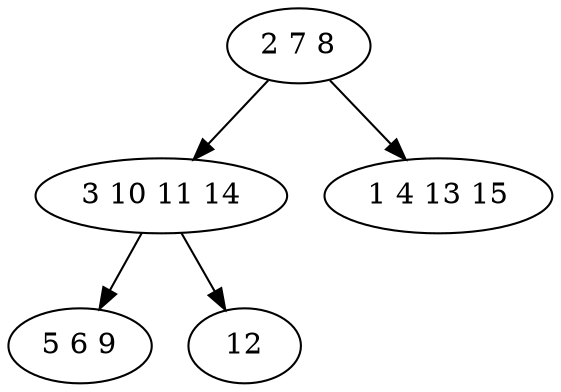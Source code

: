 digraph true_tree {
	"0" -> "1"
	"1" -> "2"
	"0" -> "3"
	"1" -> "4"
	"0" [label="2 7 8"];
	"1" [label="3 10 11 14"];
	"2" [label="5 6 9"];
	"3" [label="1 4 13 15"];
	"4" [label="12"];
}
